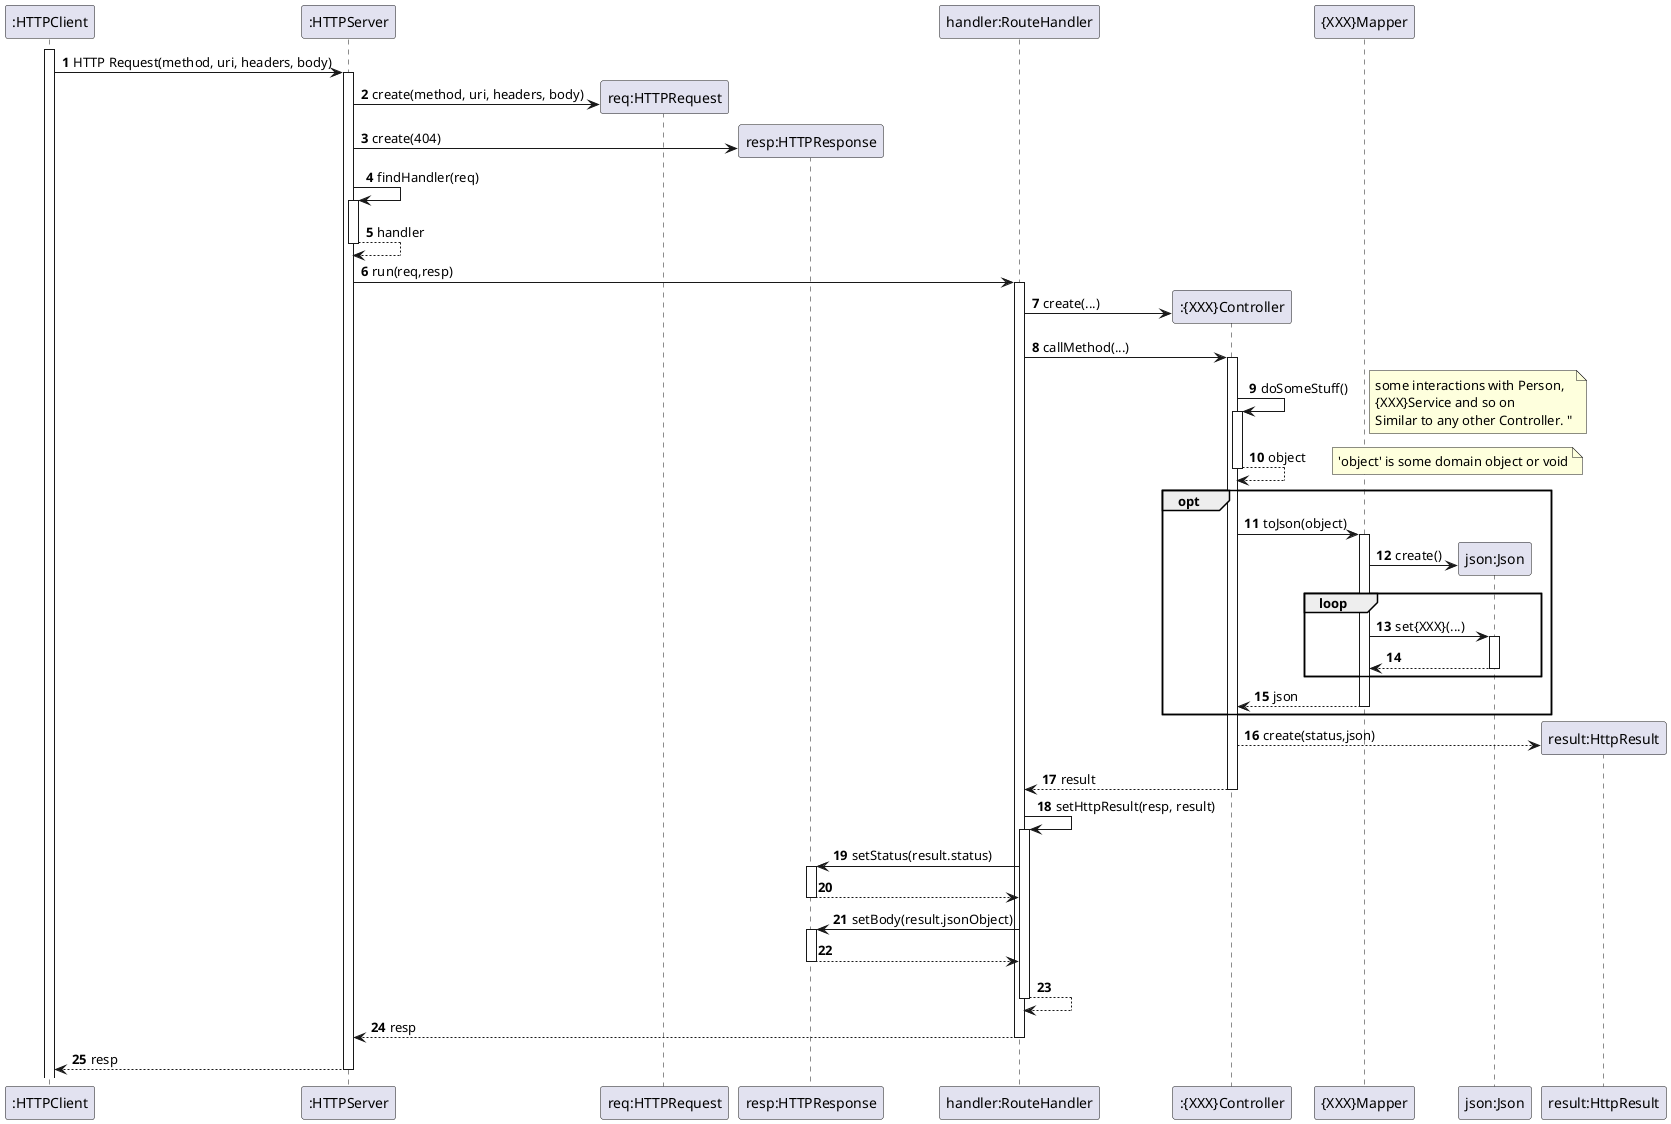@startuml
'https://plantuml.com/sequence-diagram

autoactivate on
autonumber

participant ":HTTPClient" as HTTPClient
participant ":HTTPServer" as HTTPServer
participant "req:HTTPRequest" as HTTPRequest
participant "resp:HTTPResponse" as HTTPResponse
participant "handler:RouteHandler" as Handler
participant ":{XXX}Controller" as Ctrl
participant "{XXX}Mapper" as Mapper
participant "json:Json" as Json
participant "result:HttpResult" as Result

activate HTTPClient

HTTPClient -> HTTPServer: HTTP Request(method, uri, headers, body)
HTTPServer -> HTTPRequest**: create(method, uri, headers, body)
HTTPServer -> HTTPResponse**: create(404)
HTTPServer -> HTTPServer: findHandler(req)
HTTPServer --> HTTPServer: handler
HTTPServer -> Handler: run(req,resp)

Handler -> Ctrl**: create(...)
Handler -> Ctrl: callMethod(...)

Ctrl -> Ctrl: doSomeStuff()
note right: some interactions with Person, \n{XXX}Service and so on \nSimilar to any other Controller. "
Ctrl --> Ctrl: object
note right: 'object' is some domain object or void
opt
Ctrl -> Mapper: toJson(object)
Mapper -> Json**: create()
loop
Mapper -> Json: set{XXX}(...)
Json --> Mapper:
end loop
Mapper --> Ctrl: json
end opt
Ctrl --> Result**: create(status,json)
Ctrl --> Handler: result
Handler -> Handler: setHttpResult(resp, result)
Handler -> HTTPResponse: setStatus(result.status)
HTTPResponse --> Handler:
Handler -> HTTPResponse: setBody(result.jsonObject)
HTTPResponse --> Handler:
Handler --> Handler:
Handler --> HTTPServer: resp
HTTPServer --> HTTPClient: resp
@enduml
